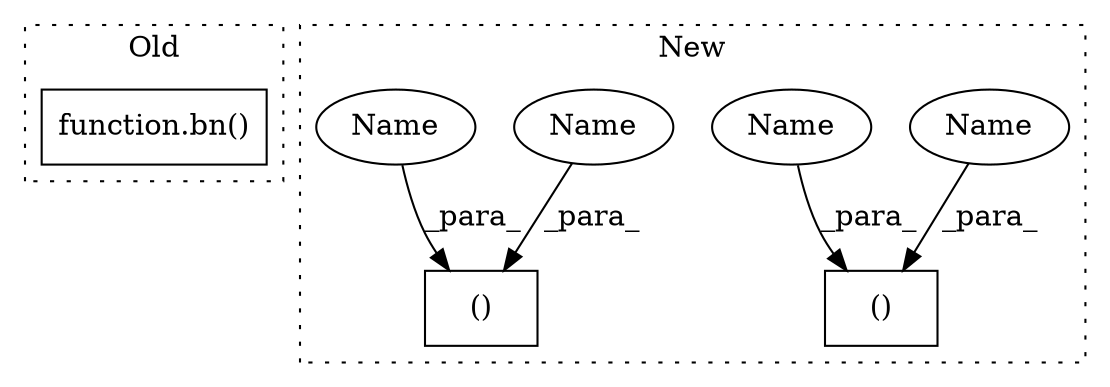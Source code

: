 digraph G {
subgraph cluster0 {
1 [label="function.bn()" a="75" s="3604,3613" l="3,1" shape="box"];
label = "Old";
style="dotted";
}
subgraph cluster1 {
2 [label="()" a="54" s="3980" l="6" shape="box"];
3 [label="()" a="54" s="3643" l="6" shape="box"];
4 [label="Name" a="87" s="3985" l="1" shape="ellipse"];
5 [label="Name" a="87" s="3982" l="1" shape="ellipse"];
6 [label="Name" a="87" s="3648" l="1" shape="ellipse"];
7 [label="Name" a="87" s="3645" l="1" shape="ellipse"];
label = "New";
style="dotted";
}
4 -> 2 [label="_para_"];
5 -> 2 [label="_para_"];
6 -> 3 [label="_para_"];
7 -> 3 [label="_para_"];
}